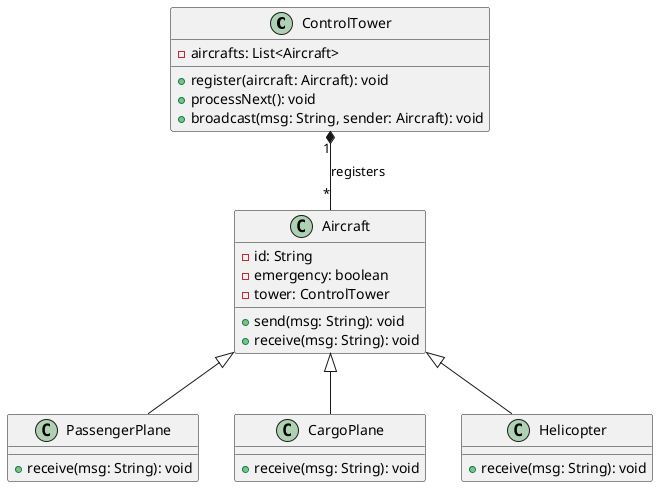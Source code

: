 @startuml

class ControlTower {
    - aircrafts: List<Aircraft>
    + register(aircraft: Aircraft): void
    + processNext(): void
    + broadcast(msg: String, sender: Aircraft): void
}

class Aircraft {
    - id: String
    - emergency: boolean
    - tower: ControlTower
    + send(msg: String): void
    + receive(msg: String): void
}

class PassengerPlane {
    + receive(msg: String): void
}

class CargoPlane {
    + receive(msg: String): void
}

class Helicopter {
    + receive(msg: String): void
}

ControlTower "1" *-- "*" Aircraft : registers
Aircraft <|-- PassengerPlane
Aircraft <|-- CargoPlane
Aircraft <|-- Helicopter

@enduml
